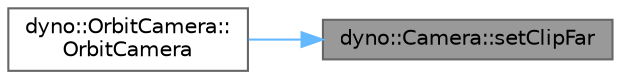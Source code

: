 digraph "dyno::Camera::setClipFar"
{
 // LATEX_PDF_SIZE
  bgcolor="transparent";
  edge [fontname=Helvetica,fontsize=10,labelfontname=Helvetica,labelfontsize=10];
  node [fontname=Helvetica,fontsize=10,shape=box,height=0.2,width=0.4];
  rankdir="RL";
  Node1 [id="Node000001",label="dyno::Camera::setClipFar",height=0.2,width=0.4,color="gray40", fillcolor="grey60", style="filled", fontcolor="black",tooltip=" "];
  Node1 -> Node2 [id="edge1_Node000001_Node000002",dir="back",color="steelblue1",style="solid",tooltip=" "];
  Node2 [id="Node000002",label="dyno::OrbitCamera::\lOrbitCamera",height=0.2,width=0.4,color="grey40", fillcolor="white", style="filled",URL="$classdyno_1_1_orbit_camera.html#a6fb77d797f6e9013b3abb6b085d02ae2",tooltip=" "];
}
